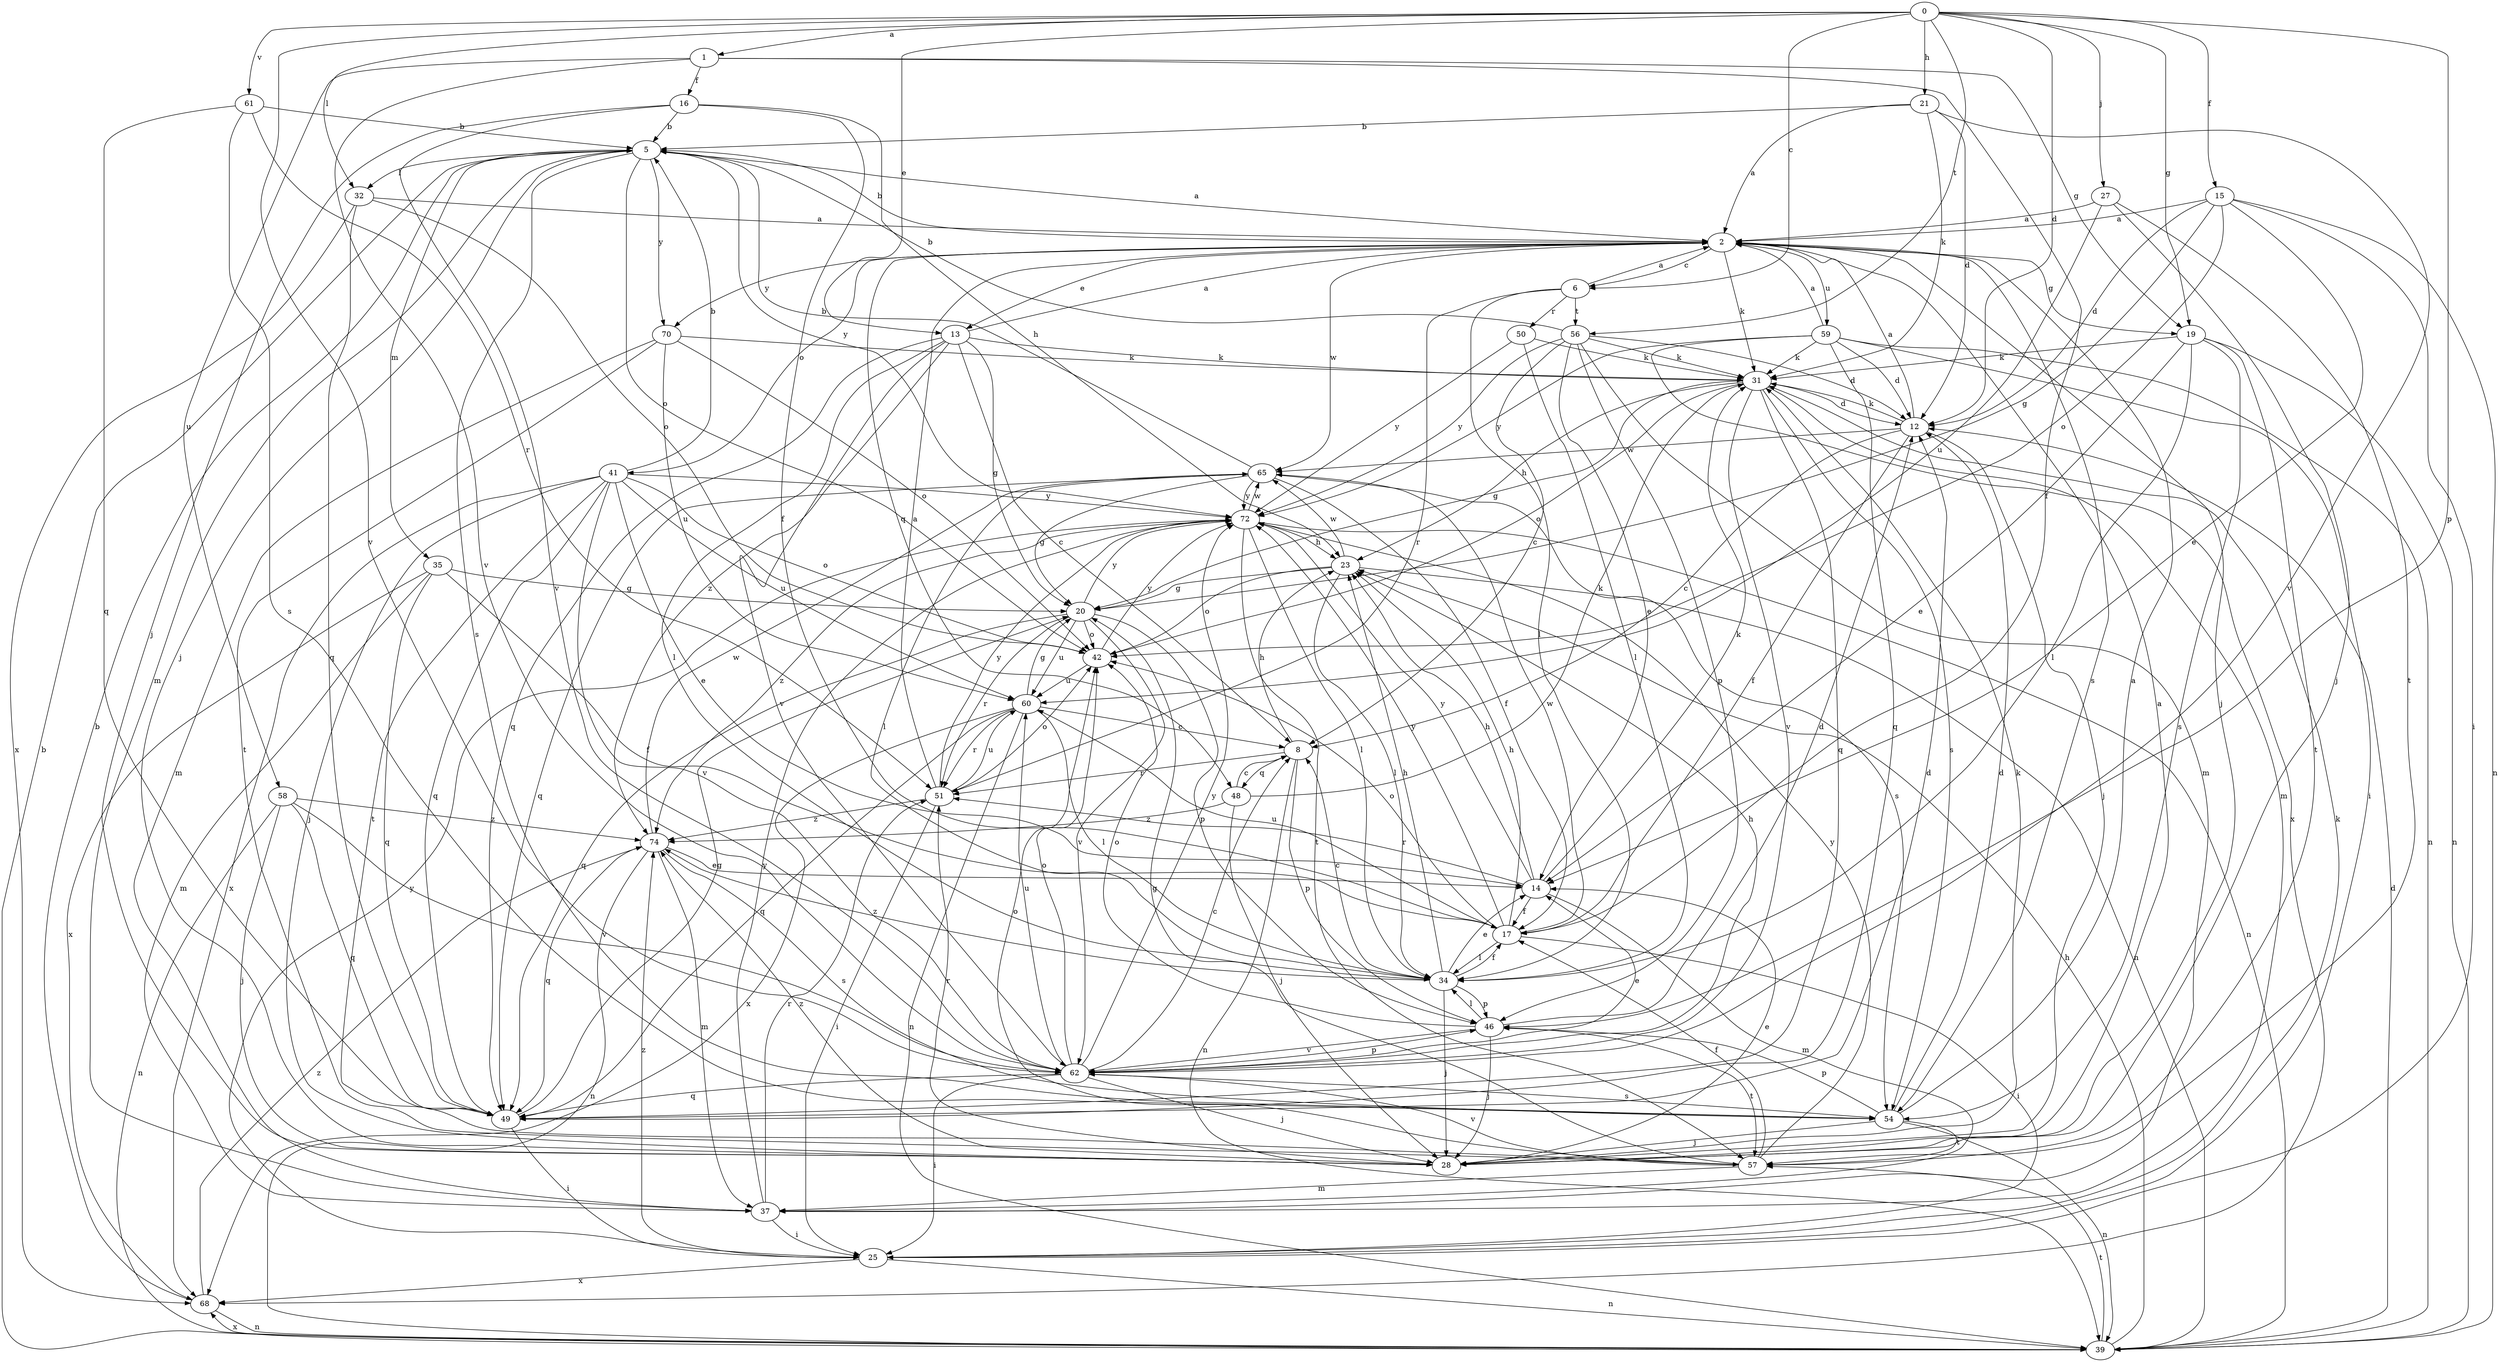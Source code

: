 strict digraph  {
0;
1;
2;
5;
6;
8;
12;
13;
14;
15;
16;
17;
19;
20;
21;
23;
25;
27;
28;
31;
32;
34;
35;
37;
39;
41;
42;
46;
48;
49;
50;
51;
54;
56;
57;
58;
59;
60;
61;
62;
65;
68;
70;
72;
74;
0 -> 1  [label=a];
0 -> 6  [label=c];
0 -> 12  [label=d];
0 -> 13  [label=e];
0 -> 15  [label=f];
0 -> 19  [label=g];
0 -> 21  [label=h];
0 -> 27  [label=j];
0 -> 32  [label=l];
0 -> 46  [label=p];
0 -> 56  [label=t];
0 -> 61  [label=v];
0 -> 62  [label=v];
1 -> 16  [label=f];
1 -> 17  [label=f];
1 -> 19  [label=g];
1 -> 58  [label=u];
1 -> 62  [label=v];
2 -> 5  [label=b];
2 -> 6  [label=c];
2 -> 13  [label=e];
2 -> 19  [label=g];
2 -> 28  [label=j];
2 -> 31  [label=k];
2 -> 41  [label=o];
2 -> 48  [label=q];
2 -> 54  [label=s];
2 -> 59  [label=u];
2 -> 65  [label=w];
2 -> 70  [label=y];
5 -> 2  [label=a];
5 -> 28  [label=j];
5 -> 32  [label=l];
5 -> 35  [label=m];
5 -> 37  [label=m];
5 -> 42  [label=o];
5 -> 54  [label=s];
5 -> 70  [label=y];
5 -> 72  [label=y];
6 -> 2  [label=a];
6 -> 34  [label=l];
6 -> 50  [label=r];
6 -> 51  [label=r];
6 -> 56  [label=t];
8 -> 23  [label=h];
8 -> 39  [label=n];
8 -> 46  [label=p];
8 -> 48  [label=q];
8 -> 51  [label=r];
12 -> 2  [label=a];
12 -> 8  [label=c];
12 -> 17  [label=f];
12 -> 28  [label=j];
12 -> 31  [label=k];
12 -> 65  [label=w];
13 -> 2  [label=a];
13 -> 8  [label=c];
13 -> 20  [label=g];
13 -> 31  [label=k];
13 -> 34  [label=l];
13 -> 49  [label=q];
13 -> 62  [label=v];
13 -> 74  [label=z];
14 -> 17  [label=f];
14 -> 23  [label=h];
14 -> 31  [label=k];
14 -> 37  [label=m];
14 -> 51  [label=r];
14 -> 72  [label=y];
15 -> 2  [label=a];
15 -> 12  [label=d];
15 -> 14  [label=e];
15 -> 20  [label=g];
15 -> 25  [label=i];
15 -> 39  [label=n];
15 -> 42  [label=o];
16 -> 5  [label=b];
16 -> 17  [label=f];
16 -> 23  [label=h];
16 -> 28  [label=j];
16 -> 62  [label=v];
17 -> 23  [label=h];
17 -> 25  [label=i];
17 -> 34  [label=l];
17 -> 42  [label=o];
17 -> 60  [label=u];
17 -> 65  [label=w];
17 -> 72  [label=y];
19 -> 14  [label=e];
19 -> 31  [label=k];
19 -> 34  [label=l];
19 -> 39  [label=n];
19 -> 54  [label=s];
19 -> 57  [label=t];
20 -> 42  [label=o];
20 -> 46  [label=p];
20 -> 49  [label=q];
20 -> 51  [label=r];
20 -> 60  [label=u];
20 -> 62  [label=v];
20 -> 72  [label=y];
21 -> 2  [label=a];
21 -> 5  [label=b];
21 -> 12  [label=d];
21 -> 31  [label=k];
21 -> 62  [label=v];
23 -> 20  [label=g];
23 -> 34  [label=l];
23 -> 39  [label=n];
23 -> 42  [label=o];
23 -> 65  [label=w];
25 -> 31  [label=k];
25 -> 39  [label=n];
25 -> 68  [label=x];
25 -> 72  [label=y];
25 -> 74  [label=z];
27 -> 2  [label=a];
27 -> 28  [label=j];
27 -> 57  [label=t];
27 -> 60  [label=u];
28 -> 2  [label=a];
28 -> 14  [label=e];
28 -> 31  [label=k];
28 -> 51  [label=r];
28 -> 74  [label=z];
31 -> 12  [label=d];
31 -> 20  [label=g];
31 -> 23  [label=h];
31 -> 37  [label=m];
31 -> 42  [label=o];
31 -> 49  [label=q];
31 -> 54  [label=s];
31 -> 62  [label=v];
32 -> 2  [label=a];
32 -> 42  [label=o];
32 -> 49  [label=q];
32 -> 68  [label=x];
34 -> 8  [label=c];
34 -> 14  [label=e];
34 -> 17  [label=f];
34 -> 23  [label=h];
34 -> 28  [label=j];
34 -> 46  [label=p];
34 -> 74  [label=z];
35 -> 17  [label=f];
35 -> 20  [label=g];
35 -> 37  [label=m];
35 -> 49  [label=q];
35 -> 68  [label=x];
37 -> 25  [label=i];
37 -> 51  [label=r];
37 -> 72  [label=y];
39 -> 5  [label=b];
39 -> 12  [label=d];
39 -> 23  [label=h];
39 -> 57  [label=t];
39 -> 68  [label=x];
41 -> 5  [label=b];
41 -> 14  [label=e];
41 -> 28  [label=j];
41 -> 42  [label=o];
41 -> 49  [label=q];
41 -> 57  [label=t];
41 -> 60  [label=u];
41 -> 62  [label=v];
41 -> 68  [label=x];
41 -> 72  [label=y];
42 -> 60  [label=u];
42 -> 72  [label=y];
46 -> 12  [label=d];
46 -> 28  [label=j];
46 -> 34  [label=l];
46 -> 42  [label=o];
46 -> 57  [label=t];
46 -> 62  [label=v];
48 -> 8  [label=c];
48 -> 28  [label=j];
48 -> 31  [label=k];
48 -> 74  [label=z];
49 -> 12  [label=d];
49 -> 20  [label=g];
49 -> 25  [label=i];
50 -> 31  [label=k];
50 -> 34  [label=l];
50 -> 72  [label=y];
51 -> 2  [label=a];
51 -> 25  [label=i];
51 -> 42  [label=o];
51 -> 60  [label=u];
51 -> 72  [label=y];
51 -> 74  [label=z];
54 -> 2  [label=a];
54 -> 12  [label=d];
54 -> 28  [label=j];
54 -> 39  [label=n];
54 -> 46  [label=p];
54 -> 57  [label=t];
56 -> 5  [label=b];
56 -> 8  [label=c];
56 -> 12  [label=d];
56 -> 14  [label=e];
56 -> 31  [label=k];
56 -> 37  [label=m];
56 -> 46  [label=p];
56 -> 72  [label=y];
57 -> 17  [label=f];
57 -> 20  [label=g];
57 -> 37  [label=m];
57 -> 42  [label=o];
57 -> 62  [label=v];
57 -> 72  [label=y];
58 -> 28  [label=j];
58 -> 39  [label=n];
58 -> 49  [label=q];
58 -> 62  [label=v];
58 -> 74  [label=z];
59 -> 2  [label=a];
59 -> 12  [label=d];
59 -> 25  [label=i];
59 -> 31  [label=k];
59 -> 39  [label=n];
59 -> 49  [label=q];
59 -> 68  [label=x];
59 -> 72  [label=y];
60 -> 8  [label=c];
60 -> 20  [label=g];
60 -> 34  [label=l];
60 -> 39  [label=n];
60 -> 49  [label=q];
60 -> 51  [label=r];
60 -> 68  [label=x];
61 -> 5  [label=b];
61 -> 49  [label=q];
61 -> 51  [label=r];
61 -> 54  [label=s];
62 -> 8  [label=c];
62 -> 14  [label=e];
62 -> 23  [label=h];
62 -> 25  [label=i];
62 -> 28  [label=j];
62 -> 42  [label=o];
62 -> 46  [label=p];
62 -> 49  [label=q];
62 -> 54  [label=s];
62 -> 60  [label=u];
62 -> 72  [label=y];
65 -> 5  [label=b];
65 -> 17  [label=f];
65 -> 20  [label=g];
65 -> 34  [label=l];
65 -> 49  [label=q];
65 -> 54  [label=s];
65 -> 72  [label=y];
68 -> 5  [label=b];
68 -> 39  [label=n];
68 -> 74  [label=z];
70 -> 31  [label=k];
70 -> 37  [label=m];
70 -> 42  [label=o];
70 -> 57  [label=t];
70 -> 60  [label=u];
72 -> 23  [label=h];
72 -> 34  [label=l];
72 -> 39  [label=n];
72 -> 57  [label=t];
72 -> 65  [label=w];
72 -> 74  [label=z];
74 -> 14  [label=e];
74 -> 37  [label=m];
74 -> 39  [label=n];
74 -> 49  [label=q];
74 -> 54  [label=s];
74 -> 65  [label=w];
}

